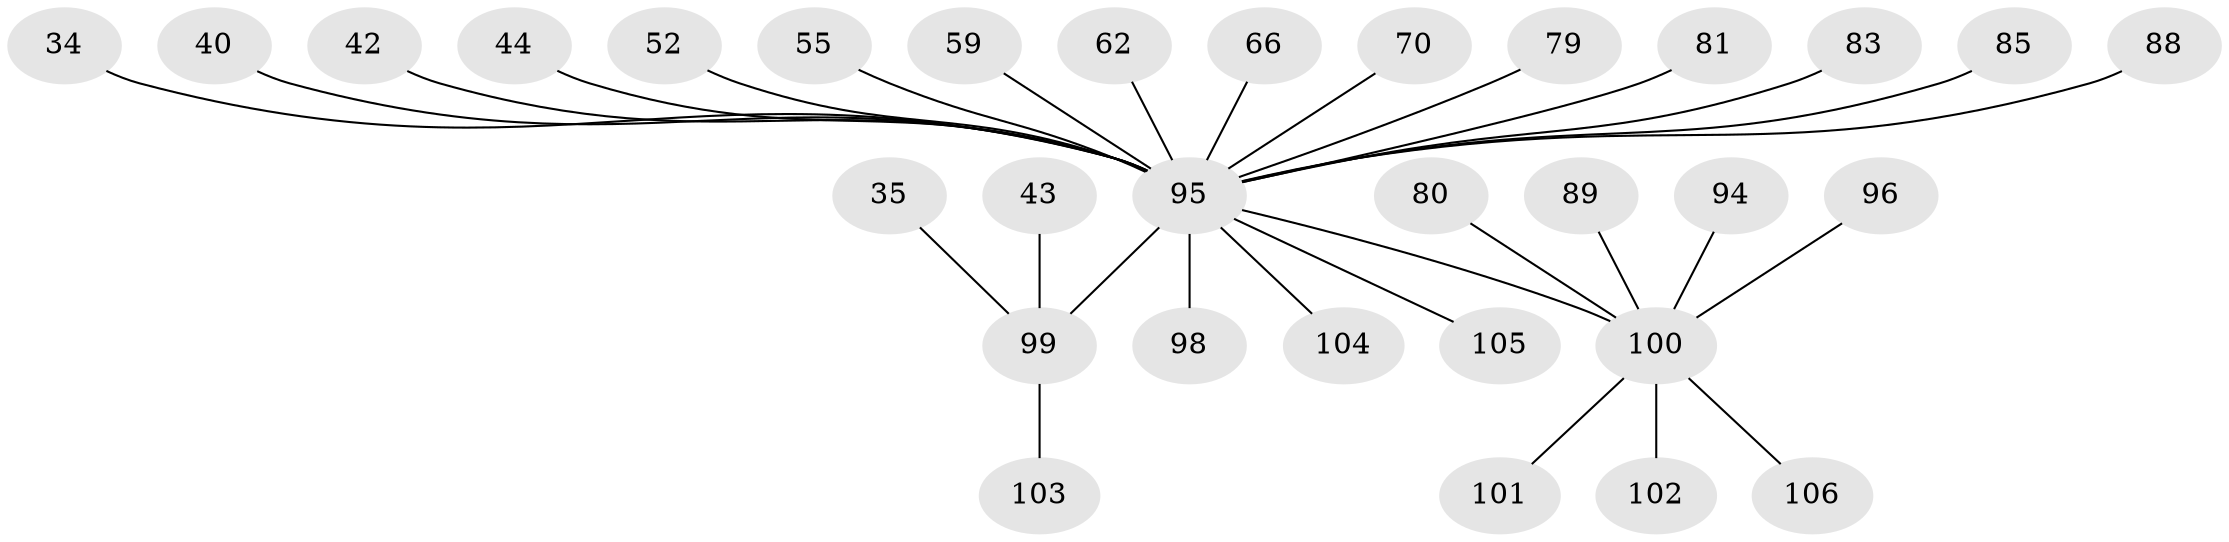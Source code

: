 // original degree distribution, {8: 0.009433962264150943, 12: 0.009433962264150943, 4: 0.04716981132075472, 25: 0.009433962264150943, 2: 0.16981132075471697, 9: 0.02830188679245283, 15: 0.009433962264150943, 13: 0.009433962264150943, 3: 0.14150943396226415, 6: 0.02830188679245283, 1: 0.5, 5: 0.03773584905660377}
// Generated by graph-tools (version 1.1) at 2025/50/03/04/25 21:50:38]
// undirected, 31 vertices, 30 edges
graph export_dot {
graph [start="1"]
  node [color=gray90,style=filled];
  34;
  35;
  40;
  42;
  43;
  44;
  52 [super="+5"];
  55;
  59;
  62;
  66;
  70;
  79;
  80 [super="+27"];
  81;
  83;
  85;
  88;
  89;
  94 [super="+68"];
  95 [super="+87+93+23+24+31"];
  96;
  98;
  99 [super="+13+12+67+71+82+86+92"];
  100 [super="+73+10+78+21+29+37+51+65+74+75"];
  101;
  102;
  103;
  104 [super="+97"];
  105 [super="+69"];
  106;
  34 -- 95;
  35 -- 99;
  40 -- 95;
  42 -- 95;
  43 -- 99;
  44 -- 95;
  52 -- 95;
  55 -- 95;
  59 -- 95;
  62 -- 95;
  66 -- 95;
  70 -- 95;
  79 -- 95 [weight=2];
  80 -- 100;
  81 -- 95;
  83 -- 95;
  85 -- 95;
  88 -- 95;
  89 -- 100;
  94 -- 100;
  95 -- 99 [weight=21];
  95 -- 100 [weight=16];
  95 -- 104 [weight=2];
  95 -- 98;
  95 -- 105 [weight=2];
  96 -- 100;
  99 -- 103;
  100 -- 102;
  100 -- 101;
  100 -- 106;
}
